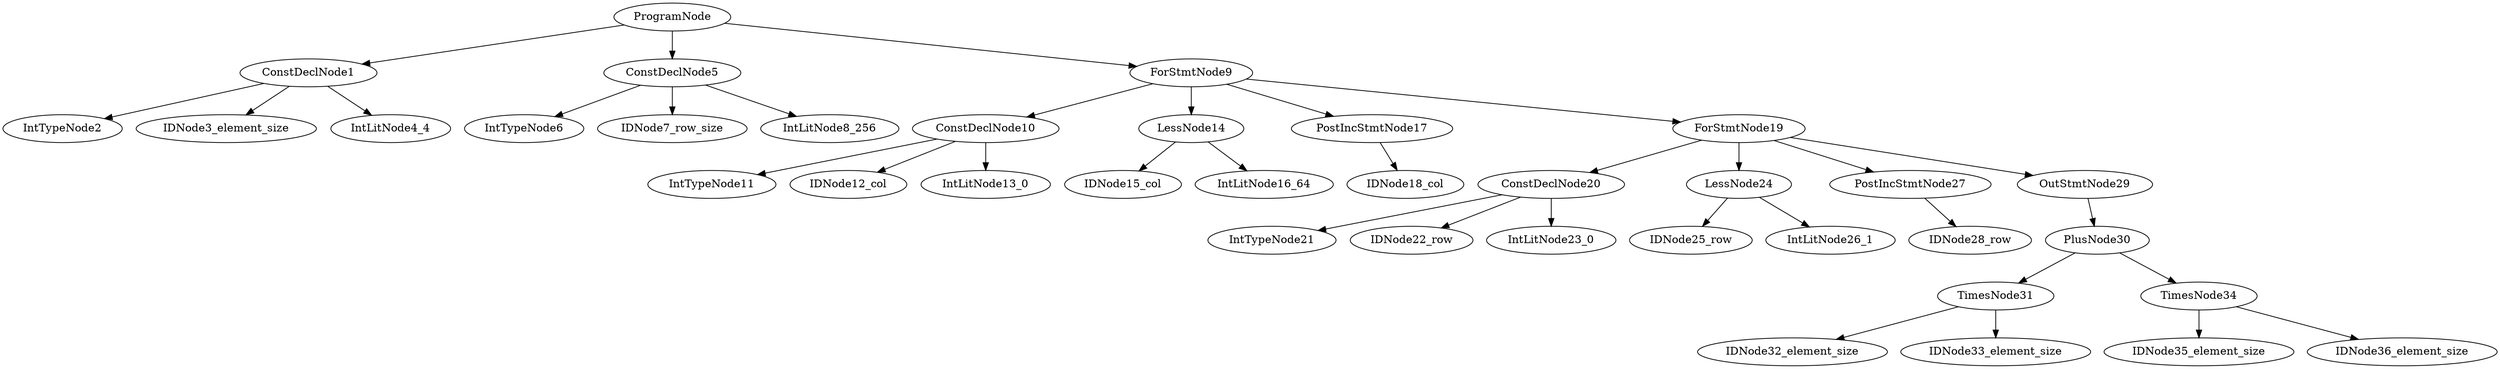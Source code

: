 digraph G {
ConstDeclNode1 -> IntTypeNode2;
ConstDeclNode1 -> IDNode3_element_size;
ConstDeclNode1 -> IntLitNode4_4;
ProgramNode -> ConstDeclNode1;
ConstDeclNode5 -> IntTypeNode6;
ConstDeclNode5 -> IDNode7_row_size;
ConstDeclNode5 -> IntLitNode8_256;
ProgramNode -> ConstDeclNode5;
ConstDeclNode10 -> IntTypeNode11;
ConstDeclNode10 -> IDNode12_col;
ConstDeclNode10 -> IntLitNode13_0;
LessNode14 -> IDNode15_col;
LessNode14 -> IntLitNode16_64;
PostIncStmtNode17 -> IDNode18_col;
ForStmtNode9 -> ConstDeclNode10;
ForStmtNode9 -> LessNode14;
ForStmtNode9 -> PostIncStmtNode17;
ConstDeclNode20 -> IntTypeNode21;
ConstDeclNode20 -> IDNode22_row;
ConstDeclNode20 -> IntLitNode23_0;
LessNode24 -> IDNode25_row;
LessNode24 -> IntLitNode26_1;
PostIncStmtNode27 -> IDNode28_row;
ForStmtNode19 -> ConstDeclNode20;
ForStmtNode19 -> LessNode24;
ForStmtNode19 -> PostIncStmtNode27;
TimesNode31 -> IDNode32_element_size;
TimesNode31 -> IDNode33_element_size;
TimesNode34 -> IDNode35_element_size;
TimesNode34 -> IDNode36_element_size;
PlusNode30 -> TimesNode31;
PlusNode30 -> TimesNode34;
OutStmtNode29 -> PlusNode30;
ForStmtNode19 -> OutStmtNode29;
ForStmtNode9 -> ForStmtNode19;
ProgramNode -> ForStmtNode9;
}
